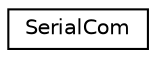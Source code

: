 digraph "Graphical Class Hierarchy"
{
 // INTERACTIVE_SVG=YES
  edge [fontname="Helvetica",fontsize="10",labelfontname="Helvetica",labelfontsize="10"];
  node [fontname="Helvetica",fontsize="10",shape=record];
  rankdir="LR";
  Node0 [label="SerialCom",height=0.2,width=0.4,color="black", fillcolor="white", style="filled",URL="$class_serial_com.html"];
}
